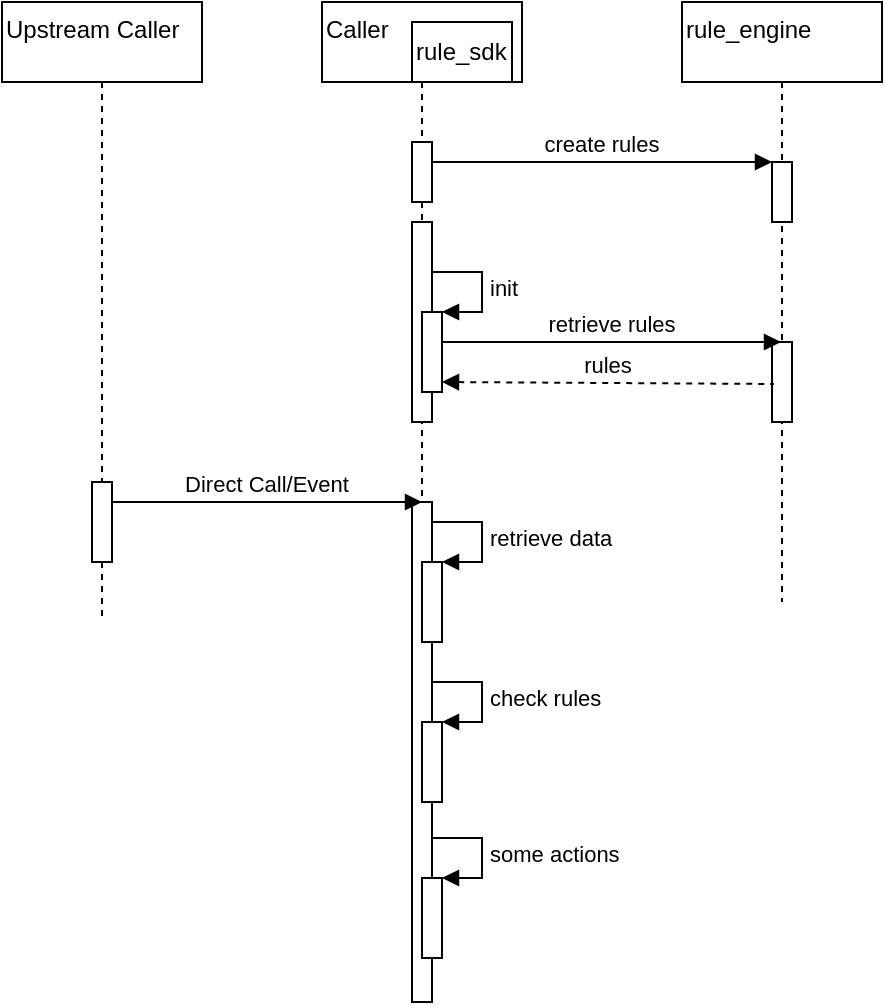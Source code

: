 <mxfile version="13.9.2" type="github">
  <diagram id="kgpKYQtTHZ0yAKxKKP6v" name="Page-1">
    <mxGraphModel dx="1426" dy="754" grid="1" gridSize="10" guides="1" tooltips="1" connect="1" arrows="1" fold="1" page="1" pageScale="1" pageWidth="850" pageHeight="1100" math="0" shadow="0">
      <root>
        <mxCell id="0" />
        <mxCell id="1" parent="0" />
        <mxCell id="3nuBFxr9cyL0pnOWT2aG-1" value="Caller" style="shape=umlLifeline;perimeter=lifelinePerimeter;container=1;collapsible=0;recursiveResize=0;rounded=0;shadow=0;strokeWidth=1;align=left;verticalAlign=top;" parent="1" vertex="1">
          <mxGeometry x="320" y="90" width="100" height="500" as="geometry" />
        </mxCell>
        <mxCell id="3nuBFxr9cyL0pnOWT2aG-2" value="" style="points=[];perimeter=orthogonalPerimeter;rounded=0;shadow=0;strokeWidth=1;" parent="3nuBFxr9cyL0pnOWT2aG-1" vertex="1">
          <mxGeometry x="45" y="70" width="10" height="30" as="geometry" />
        </mxCell>
        <mxCell id="gB40epGpD8_g3JiQJvZ8-1" value="rule_sdk" style="rounded=0;whiteSpace=wrap;html=1;align=left;" vertex="1" parent="3nuBFxr9cyL0pnOWT2aG-1">
          <mxGeometry x="45" y="10" width="50" height="30" as="geometry" />
        </mxCell>
        <mxCell id="gB40epGpD8_g3JiQJvZ8-14" value="init" style="edgeStyle=orthogonalEdgeStyle;html=1;align=left;spacingLeft=2;endArrow=block;rounded=0;entryX=1;entryY=0;" edge="1" target="gB40epGpD8_g3JiQJvZ8-13" parent="3nuBFxr9cyL0pnOWT2aG-1">
          <mxGeometry relative="1" as="geometry">
            <mxPoint x="55" y="135" as="sourcePoint" />
            <Array as="points">
              <mxPoint x="80" y="135" />
            </Array>
          </mxGeometry>
        </mxCell>
        <mxCell id="gB40epGpD8_g3JiQJvZ8-18" value="" style="points=[];perimeter=orthogonalPerimeter;rounded=0;shadow=0;strokeWidth=1;" vertex="1" parent="3nuBFxr9cyL0pnOWT2aG-1">
          <mxGeometry x="45" y="110" width="10" height="100" as="geometry" />
        </mxCell>
        <mxCell id="gB40epGpD8_g3JiQJvZ8-13" value="" style="html=1;points=[];perimeter=orthogonalPerimeter;align=left;" vertex="1" parent="3nuBFxr9cyL0pnOWT2aG-1">
          <mxGeometry x="50" y="155" width="10" height="40" as="geometry" />
        </mxCell>
        <mxCell id="gB40epGpD8_g3JiQJvZ8-25" value="" style="points=[];perimeter=orthogonalPerimeter;rounded=0;shadow=0;strokeWidth=1;" vertex="1" parent="3nuBFxr9cyL0pnOWT2aG-1">
          <mxGeometry x="45" y="250" width="10" height="250" as="geometry" />
        </mxCell>
        <mxCell id="gB40epGpD8_g3JiQJvZ8-27" value="" style="html=1;points=[];perimeter=orthogonalPerimeter;align=left;" vertex="1" parent="3nuBFxr9cyL0pnOWT2aG-1">
          <mxGeometry x="50" y="280" width="10" height="40" as="geometry" />
        </mxCell>
        <mxCell id="gB40epGpD8_g3JiQJvZ8-28" value="retrieve data" style="edgeStyle=orthogonalEdgeStyle;html=1;align=left;spacingLeft=2;endArrow=block;rounded=0;entryX=1;entryY=0;" edge="1" target="gB40epGpD8_g3JiQJvZ8-27" parent="3nuBFxr9cyL0pnOWT2aG-1">
          <mxGeometry relative="1" as="geometry">
            <mxPoint x="55" y="260" as="sourcePoint" />
            <Array as="points">
              <mxPoint x="80" y="260" />
            </Array>
          </mxGeometry>
        </mxCell>
        <mxCell id="gB40epGpD8_g3JiQJvZ8-32" value="" style="html=1;points=[];perimeter=orthogonalPerimeter;align=left;" vertex="1" parent="3nuBFxr9cyL0pnOWT2aG-1">
          <mxGeometry x="50" y="360" width="10" height="40" as="geometry" />
        </mxCell>
        <mxCell id="gB40epGpD8_g3JiQJvZ8-33" value="check rules" style="edgeStyle=orthogonalEdgeStyle;html=1;align=left;spacingLeft=2;endArrow=block;rounded=0;entryX=1;entryY=0;" edge="1" target="gB40epGpD8_g3JiQJvZ8-32" parent="3nuBFxr9cyL0pnOWT2aG-1">
          <mxGeometry relative="1" as="geometry">
            <mxPoint x="55" y="340" as="sourcePoint" />
            <Array as="points">
              <mxPoint x="80" y="340" />
            </Array>
          </mxGeometry>
        </mxCell>
        <mxCell id="gB40epGpD8_g3JiQJvZ8-34" value="" style="html=1;points=[];perimeter=orthogonalPerimeter;align=left;" vertex="1" parent="3nuBFxr9cyL0pnOWT2aG-1">
          <mxGeometry x="50" y="438" width="10" height="40" as="geometry" />
        </mxCell>
        <mxCell id="gB40epGpD8_g3JiQJvZ8-35" value="some actions" style="edgeStyle=orthogonalEdgeStyle;html=1;align=left;spacingLeft=2;endArrow=block;rounded=0;entryX=1;entryY=0;" edge="1" target="gB40epGpD8_g3JiQJvZ8-34" parent="3nuBFxr9cyL0pnOWT2aG-1">
          <mxGeometry relative="1" as="geometry">
            <mxPoint x="55" y="418" as="sourcePoint" />
            <Array as="points">
              <mxPoint x="80" y="418" />
            </Array>
          </mxGeometry>
        </mxCell>
        <mxCell id="3nuBFxr9cyL0pnOWT2aG-5" value="rule_engine" style="shape=umlLifeline;perimeter=lifelinePerimeter;container=1;collapsible=0;recursiveResize=0;rounded=0;shadow=0;strokeWidth=1;align=left;verticalAlign=top;" parent="1" vertex="1">
          <mxGeometry x="500" y="90" width="100" height="300" as="geometry" />
        </mxCell>
        <mxCell id="3nuBFxr9cyL0pnOWT2aG-6" value="" style="points=[];perimeter=orthogonalPerimeter;rounded=0;shadow=0;strokeWidth=1;" parent="3nuBFxr9cyL0pnOWT2aG-5" vertex="1">
          <mxGeometry x="45" y="80" width="10" height="30" as="geometry" />
        </mxCell>
        <mxCell id="gB40epGpD8_g3JiQJvZ8-17" value="" style="points=[];perimeter=orthogonalPerimeter;rounded=0;shadow=0;strokeWidth=1;" vertex="1" parent="3nuBFxr9cyL0pnOWT2aG-5">
          <mxGeometry x="45" y="170" width="10" height="40" as="geometry" />
        </mxCell>
        <mxCell id="3nuBFxr9cyL0pnOWT2aG-8" value="create rules" style="verticalAlign=bottom;endArrow=block;entryX=0;entryY=0;shadow=0;strokeWidth=1;" parent="1" source="3nuBFxr9cyL0pnOWT2aG-2" target="3nuBFxr9cyL0pnOWT2aG-6" edge="1">
          <mxGeometry relative="1" as="geometry">
            <mxPoint x="475" y="170" as="sourcePoint" />
          </mxGeometry>
        </mxCell>
        <mxCell id="gB40epGpD8_g3JiQJvZ8-15" value="retrieve rules" style="verticalAlign=bottom;endArrow=block;shadow=0;strokeWidth=1;" edge="1" parent="1" target="3nuBFxr9cyL0pnOWT2aG-5">
          <mxGeometry relative="1" as="geometry">
            <mxPoint x="380" y="260.0" as="sourcePoint" />
            <mxPoint x="540" y="260" as="targetPoint" />
          </mxGeometry>
        </mxCell>
        <mxCell id="gB40epGpD8_g3JiQJvZ8-19" value="Upstream Caller" style="shape=umlLifeline;perimeter=lifelinePerimeter;container=1;collapsible=0;recursiveResize=0;rounded=0;shadow=0;strokeWidth=1;align=left;verticalAlign=top;" vertex="1" parent="1">
          <mxGeometry x="160" y="90" width="100" height="310" as="geometry" />
        </mxCell>
        <mxCell id="gB40epGpD8_g3JiQJvZ8-23" value="" style="points=[];perimeter=orthogonalPerimeter;rounded=0;shadow=0;strokeWidth=1;" vertex="1" parent="gB40epGpD8_g3JiQJvZ8-19">
          <mxGeometry x="45" y="240" width="10" height="40" as="geometry" />
        </mxCell>
        <mxCell id="gB40epGpD8_g3JiQJvZ8-26" value="Direct Call/Event" style="verticalAlign=bottom;endArrow=block;shadow=0;strokeWidth=1;" edge="1" parent="1">
          <mxGeometry relative="1" as="geometry">
            <mxPoint x="215" y="340" as="sourcePoint" />
            <mxPoint x="370" y="340" as="targetPoint" />
          </mxGeometry>
        </mxCell>
        <mxCell id="gB40epGpD8_g3JiQJvZ8-36" value="rules" style="verticalAlign=bottom;endArrow=none;shadow=0;strokeWidth=1;dashed=1;startArrow=block;startFill=1;endFill=0;entryX=0.1;entryY=0.525;entryDx=0;entryDy=0;entryPerimeter=0;" edge="1" parent="1" target="gB40epGpD8_g3JiQJvZ8-17">
          <mxGeometry relative="1" as="geometry">
            <mxPoint x="380" y="280.0" as="sourcePoint" />
            <mxPoint x="530" y="280" as="targetPoint" />
          </mxGeometry>
        </mxCell>
      </root>
    </mxGraphModel>
  </diagram>
</mxfile>
